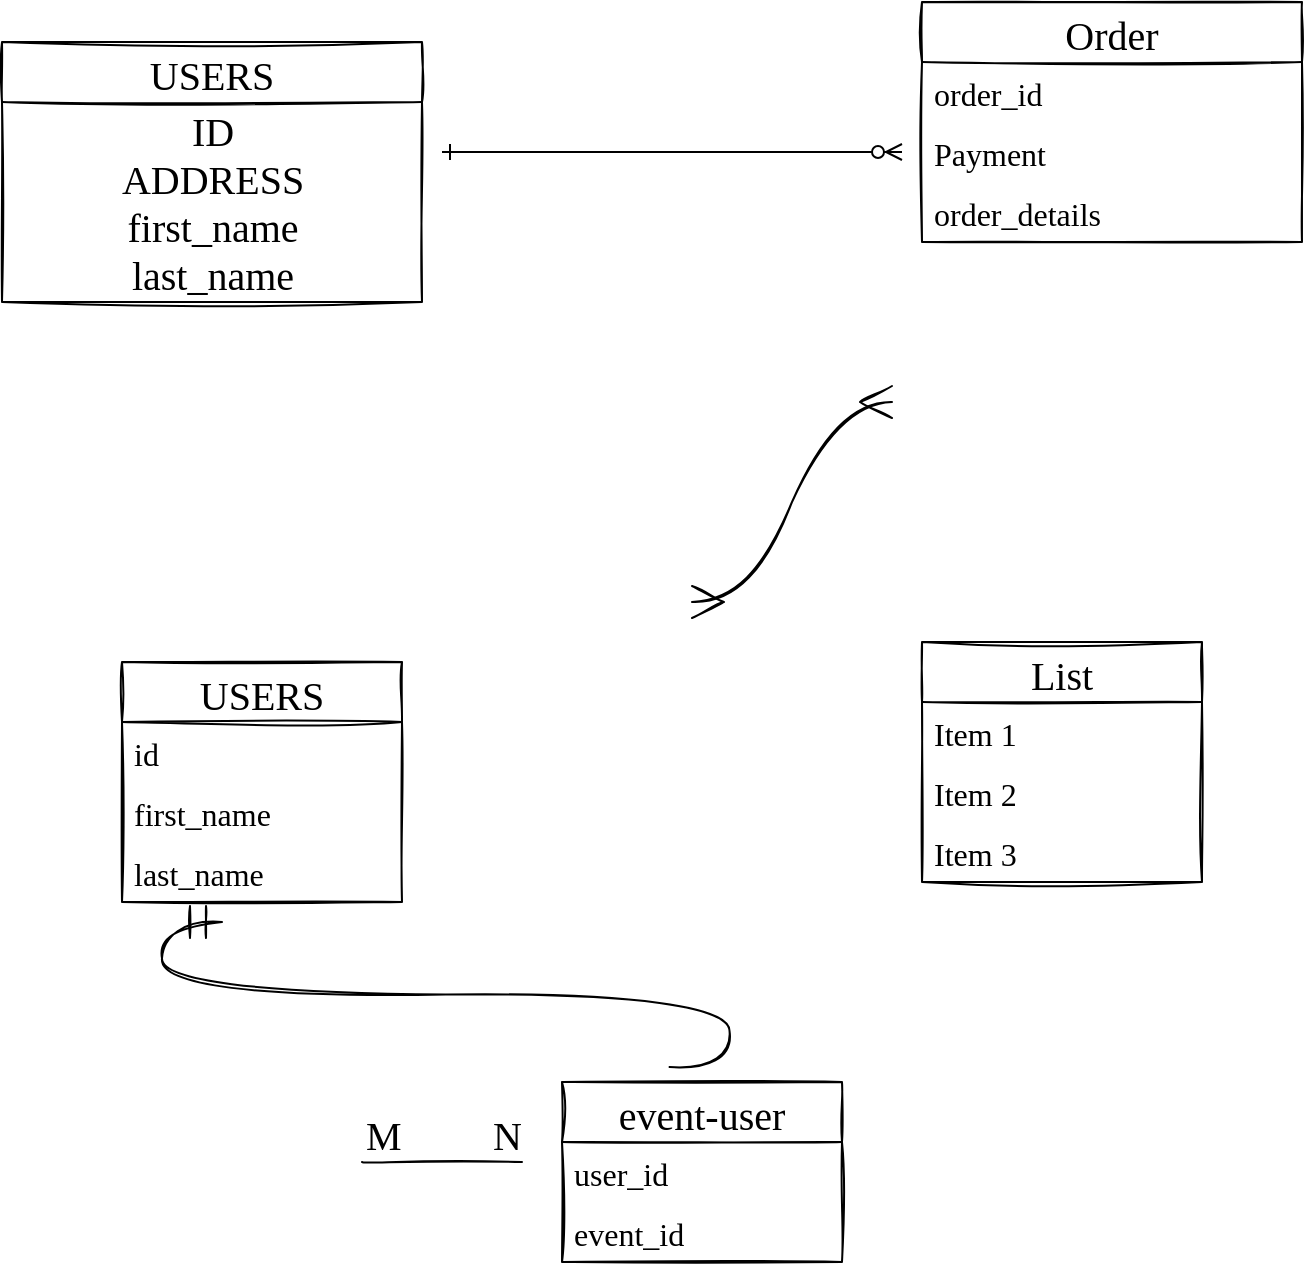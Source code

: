 <mxfile version="15.5.0" type="github">
  <diagram id="R2lEEEUBdFMjLlhIrx00" name="Page-1">
    <mxGraphModel dx="1158" dy="932" grid="1" gridSize="10" guides="1" tooltips="1" connect="1" arrows="1" fold="1" page="1" pageScale="1" pageWidth="850" pageHeight="1100" math="0" shadow="0" extFonts="Permanent Marker^https://fonts.googleapis.com/css?family=Permanent+Marker">
      <root>
        <mxCell id="0" />
        <mxCell id="1" parent="0" />
        <mxCell id="C-vyLk0tnHw3VtMMgP7b-1" value="" style="edgeStyle=entityRelationEdgeStyle;endArrow=ERzeroToMany;startArrow=ERone;endFill=1;startFill=0;" parent="1" edge="1">
          <mxGeometry width="100" height="100" relative="1" as="geometry">
            <mxPoint x="250" y="135" as="sourcePoint" />
            <mxPoint x="480" y="135" as="targetPoint" />
          </mxGeometry>
        </mxCell>
        <mxCell id="Ud8sbHC0bhesufr7c6aK-3" value="USERS" style="swimlane;fontStyle=0;childLayout=stackLayout;horizontal=1;startSize=30;horizontalStack=0;resizeParent=1;resizeParentMax=0;resizeLast=0;collapsible=1;marginBottom=0;sketch=1;hachureGap=4;pointerEvents=0;fontFamily=Verdana;fontSize=20;" vertex="1" parent="1">
          <mxGeometry x="30" y="80" width="210" height="130" as="geometry" />
        </mxCell>
        <mxCell id="Ud8sbHC0bhesufr7c6aK-29" value="ID&lt;br&gt;ADDRESS&lt;br&gt;first_name&lt;br&gt;last_name" style="text;html=1;align=center;verticalAlign=middle;resizable=0;points=[];autosize=1;strokeColor=none;fillColor=none;sketch=1;hachureGap=4;pointerEvents=0;fontFamily=Verdana;fontSize=20;" vertex="1" parent="Ud8sbHC0bhesufr7c6aK-3">
          <mxGeometry y="30" width="210" height="100" as="geometry" />
        </mxCell>
        <mxCell id="Ud8sbHC0bhesufr7c6aK-11" value="Order" style="swimlane;fontStyle=0;childLayout=stackLayout;horizontal=1;startSize=30;horizontalStack=0;resizeParent=1;resizeParentMax=0;resizeLast=0;collapsible=1;marginBottom=0;sketch=1;hachureGap=4;pointerEvents=0;fontFamily=Verdana;fontSize=20;" vertex="1" parent="1">
          <mxGeometry x="490" y="60" width="190" height="120" as="geometry" />
        </mxCell>
        <mxCell id="Ud8sbHC0bhesufr7c6aK-12" value="order_id" style="text;strokeColor=none;fillColor=none;align=left;verticalAlign=middle;spacingLeft=4;spacingRight=4;overflow=hidden;points=[[0,0.5],[1,0.5]];portConstraint=eastwest;rotatable=0;fontSize=16;sketch=1;hachureGap=4;pointerEvents=0;fontFamily=Verdana;" vertex="1" parent="Ud8sbHC0bhesufr7c6aK-11">
          <mxGeometry y="30" width="190" height="30" as="geometry" />
        </mxCell>
        <mxCell id="Ud8sbHC0bhesufr7c6aK-13" value="Payment" style="text;strokeColor=none;fillColor=none;align=left;verticalAlign=middle;spacingLeft=4;spacingRight=4;overflow=hidden;points=[[0,0.5],[1,0.5]];portConstraint=eastwest;rotatable=0;fontSize=16;sketch=1;hachureGap=4;pointerEvents=0;fontFamily=Verdana;" vertex="1" parent="Ud8sbHC0bhesufr7c6aK-11">
          <mxGeometry y="60" width="190" height="30" as="geometry" />
        </mxCell>
        <mxCell id="Ud8sbHC0bhesufr7c6aK-14" value="order_details" style="text;strokeColor=none;fillColor=none;align=left;verticalAlign=middle;spacingLeft=4;spacingRight=4;overflow=hidden;points=[[0,0.5],[1,0.5]];portConstraint=eastwest;rotatable=0;fontSize=16;sketch=1;hachureGap=4;pointerEvents=0;fontFamily=Verdana;" vertex="1" parent="Ud8sbHC0bhesufr7c6aK-11">
          <mxGeometry y="90" width="190" height="30" as="geometry" />
        </mxCell>
        <mxCell id="Ud8sbHC0bhesufr7c6aK-15" value="event-user" style="swimlane;fontStyle=0;childLayout=stackLayout;horizontal=1;startSize=30;horizontalStack=0;resizeParent=1;resizeParentMax=0;resizeLast=0;collapsible=1;marginBottom=0;sketch=1;hachureGap=4;pointerEvents=0;fontFamily=Verdana;fontSize=20;" vertex="1" parent="1">
          <mxGeometry x="310" y="600" width="140" height="90" as="geometry" />
        </mxCell>
        <mxCell id="Ud8sbHC0bhesufr7c6aK-16" value="user_id" style="text;strokeColor=none;fillColor=none;align=left;verticalAlign=middle;spacingLeft=4;spacingRight=4;overflow=hidden;points=[[0,0.5],[1,0.5]];portConstraint=eastwest;rotatable=0;fontSize=16;sketch=1;hachureGap=4;pointerEvents=0;fontFamily=Verdana;" vertex="1" parent="Ud8sbHC0bhesufr7c6aK-15">
          <mxGeometry y="30" width="140" height="30" as="geometry" />
        </mxCell>
        <mxCell id="Ud8sbHC0bhesufr7c6aK-17" value="event_id" style="text;strokeColor=none;fillColor=none;align=left;verticalAlign=middle;spacingLeft=4;spacingRight=4;overflow=hidden;points=[[0,0.5],[1,0.5]];portConstraint=eastwest;rotatable=0;fontSize=16;sketch=1;hachureGap=4;pointerEvents=0;fontFamily=Verdana;" vertex="1" parent="Ud8sbHC0bhesufr7c6aK-15">
          <mxGeometry y="60" width="140" height="30" as="geometry" />
        </mxCell>
        <mxCell id="Ud8sbHC0bhesufr7c6aK-19" value="USERS" style="swimlane;fontStyle=0;childLayout=stackLayout;horizontal=1;startSize=30;horizontalStack=0;resizeParent=1;resizeParentMax=0;resizeLast=0;collapsible=1;marginBottom=0;sketch=1;hachureGap=4;pointerEvents=0;fontFamily=Verdana;fontSize=20;" vertex="1" parent="1">
          <mxGeometry x="90" y="390" width="140" height="120" as="geometry" />
        </mxCell>
        <mxCell id="Ud8sbHC0bhesufr7c6aK-20" value="id" style="text;strokeColor=none;fillColor=none;align=left;verticalAlign=middle;spacingLeft=4;spacingRight=4;overflow=hidden;points=[[0,0.5],[1,0.5]];portConstraint=eastwest;rotatable=0;fontSize=16;sketch=1;hachureGap=4;pointerEvents=0;fontFamily=Verdana;" vertex="1" parent="Ud8sbHC0bhesufr7c6aK-19">
          <mxGeometry y="30" width="140" height="30" as="geometry" />
        </mxCell>
        <mxCell id="Ud8sbHC0bhesufr7c6aK-21" value="first_name" style="text;strokeColor=none;fillColor=none;align=left;verticalAlign=middle;spacingLeft=4;spacingRight=4;overflow=hidden;points=[[0,0.5],[1,0.5]];portConstraint=eastwest;rotatable=0;fontSize=16;sketch=1;hachureGap=4;pointerEvents=0;fontFamily=Verdana;" vertex="1" parent="Ud8sbHC0bhesufr7c6aK-19">
          <mxGeometry y="60" width="140" height="30" as="geometry" />
        </mxCell>
        <mxCell id="Ud8sbHC0bhesufr7c6aK-22" value="last_name" style="text;strokeColor=none;fillColor=none;align=left;verticalAlign=middle;spacingLeft=4;spacingRight=4;overflow=hidden;points=[[0,0.5],[1,0.5]];portConstraint=eastwest;rotatable=0;fontSize=16;sketch=1;hachureGap=4;pointerEvents=0;fontFamily=Verdana;" vertex="1" parent="Ud8sbHC0bhesufr7c6aK-19">
          <mxGeometry y="90" width="140" height="30" as="geometry" />
        </mxCell>
        <mxCell id="Ud8sbHC0bhesufr7c6aK-24" value="List" style="swimlane;fontStyle=0;childLayout=stackLayout;horizontal=1;startSize=30;horizontalStack=0;resizeParent=1;resizeParentMax=0;resizeLast=0;collapsible=1;marginBottom=0;sketch=1;hachureGap=4;pointerEvents=0;fontFamily=Verdana;fontSize=20;" vertex="1" parent="1">
          <mxGeometry x="490" y="380" width="140" height="120" as="geometry" />
        </mxCell>
        <mxCell id="Ud8sbHC0bhesufr7c6aK-25" value="Item 1" style="text;strokeColor=none;fillColor=none;align=left;verticalAlign=middle;spacingLeft=4;spacingRight=4;overflow=hidden;points=[[0,0.5],[1,0.5]];portConstraint=eastwest;rotatable=0;fontSize=16;sketch=1;hachureGap=4;pointerEvents=0;fontFamily=Verdana;" vertex="1" parent="Ud8sbHC0bhesufr7c6aK-24">
          <mxGeometry y="30" width="140" height="30" as="geometry" />
        </mxCell>
        <mxCell id="Ud8sbHC0bhesufr7c6aK-26" value="Item 2" style="text;strokeColor=none;fillColor=none;align=left;verticalAlign=middle;spacingLeft=4;spacingRight=4;overflow=hidden;points=[[0,0.5],[1,0.5]];portConstraint=eastwest;rotatable=0;fontSize=16;sketch=1;hachureGap=4;pointerEvents=0;fontFamily=Verdana;" vertex="1" parent="Ud8sbHC0bhesufr7c6aK-24">
          <mxGeometry y="60" width="140" height="30" as="geometry" />
        </mxCell>
        <mxCell id="Ud8sbHC0bhesufr7c6aK-27" value="Item 3" style="text;strokeColor=none;fillColor=none;align=left;verticalAlign=middle;spacingLeft=4;spacingRight=4;overflow=hidden;points=[[0,0.5],[1,0.5]];portConstraint=eastwest;rotatable=0;fontSize=16;sketch=1;hachureGap=4;pointerEvents=0;fontFamily=Verdana;" vertex="1" parent="Ud8sbHC0bhesufr7c6aK-24">
          <mxGeometry y="90" width="140" height="30" as="geometry" />
        </mxCell>
        <mxCell id="Ud8sbHC0bhesufr7c6aK-37" style="edgeStyle=none;curved=1;rounded=0;sketch=1;hachureGap=4;orthogonalLoop=1;jettySize=auto;html=1;exitX=1;exitY=1;exitDx=0;exitDy=0;fontFamily=Verdana;fontSize=16;endArrow=open;startSize=14;endSize=14;sourcePerimeterSpacing=8;targetPerimeterSpacing=8;" edge="1" parent="1">
          <mxGeometry relative="1" as="geometry">
            <mxPoint x="520" y="640" as="sourcePoint" />
            <mxPoint x="520.091" y="639.818" as="targetPoint" />
          </mxGeometry>
        </mxCell>
        <mxCell id="Ud8sbHC0bhesufr7c6aK-38" value="" style="edgeStyle=entityRelationEdgeStyle;fontSize=12;html=1;endArrow=ERmany;startArrow=ERmany;rounded=0;sketch=1;hachureGap=4;fontFamily=Verdana;startSize=14;endSize=14;sourcePerimeterSpacing=8;targetPerimeterSpacing=8;curved=1;" edge="1" parent="1">
          <mxGeometry width="100" height="100" relative="1" as="geometry">
            <mxPoint x="375" y="360" as="sourcePoint" />
            <mxPoint x="475" y="260" as="targetPoint" />
          </mxGeometry>
        </mxCell>
        <mxCell id="Ud8sbHC0bhesufr7c6aK-39" value="" style="endArrow=none;html=1;rounded=0;sketch=1;hachureGap=4;fontFamily=Verdana;fontSize=16;startSize=14;endSize=14;sourcePerimeterSpacing=8;targetPerimeterSpacing=8;edgeStyle=none;curved=1;" edge="1" parent="1">
          <mxGeometry relative="1" as="geometry">
            <mxPoint x="210" y="640" as="sourcePoint" />
            <mxPoint x="290" y="640" as="targetPoint" />
          </mxGeometry>
        </mxCell>
        <mxCell id="Ud8sbHC0bhesufr7c6aK-40" value="M" style="resizable=0;html=1;align=left;verticalAlign=bottom;sketch=1;hachureGap=4;pointerEvents=0;fontFamily=Verdana;fontSize=20;" connectable="0" vertex="1" parent="Ud8sbHC0bhesufr7c6aK-39">
          <mxGeometry x="-1" relative="1" as="geometry" />
        </mxCell>
        <mxCell id="Ud8sbHC0bhesufr7c6aK-41" value="N" style="resizable=0;html=1;align=right;verticalAlign=bottom;sketch=1;hachureGap=4;pointerEvents=0;fontFamily=Verdana;fontSize=20;" connectable="0" vertex="1" parent="Ud8sbHC0bhesufr7c6aK-39">
          <mxGeometry x="1" relative="1" as="geometry" />
        </mxCell>
        <mxCell id="Ud8sbHC0bhesufr7c6aK-42" value="" style="edgeStyle=entityRelationEdgeStyle;fontSize=12;html=1;endArrow=ERmandOne;rounded=0;sketch=1;hachureGap=4;fontFamily=Verdana;startSize=14;endSize=14;sourcePerimeterSpacing=8;targetPerimeterSpacing=8;curved=1;exitX=0.384;exitY=-0.083;exitDx=0;exitDy=0;exitPerimeter=0;" edge="1" parent="1" source="Ud8sbHC0bhesufr7c6aK-15">
          <mxGeometry width="100" height="100" relative="1" as="geometry">
            <mxPoint x="90" y="670" as="sourcePoint" />
            <mxPoint x="140" y="520" as="targetPoint" />
          </mxGeometry>
        </mxCell>
      </root>
    </mxGraphModel>
  </diagram>
</mxfile>

